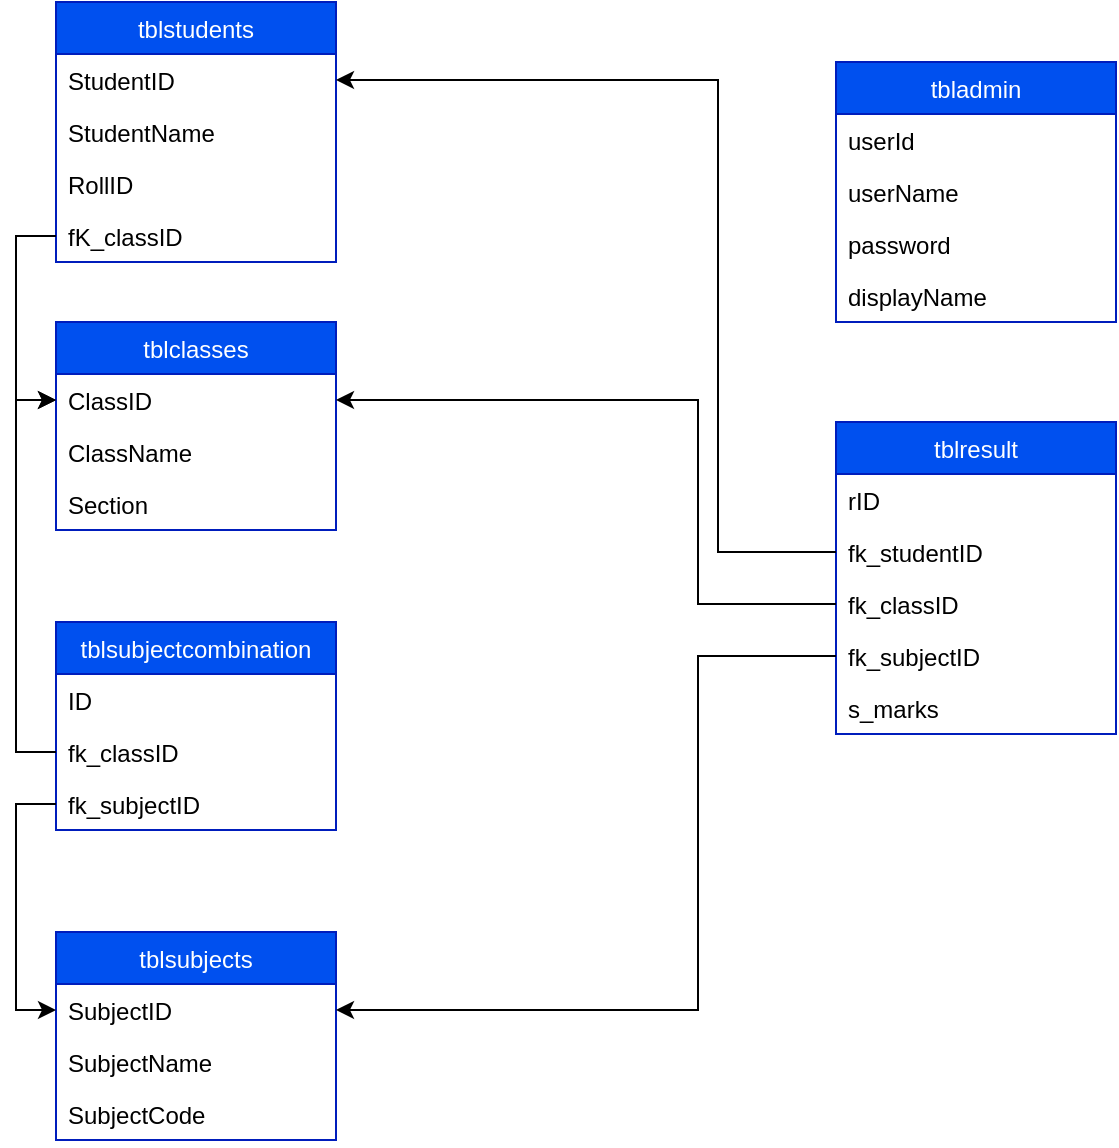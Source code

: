 <mxfile version="20.2.2" type="github"><diagram id="cmGXkni1iuYy2KnNHQrB" name="Page-1"><mxGraphModel dx="1351" dy="889" grid="1" gridSize="10" guides="1" tooltips="1" connect="1" arrows="1" fold="1" page="1" pageScale="1" pageWidth="827" pageHeight="1169" math="0" shadow="0"><root><mxCell id="0"/><mxCell id="1" parent="0"/><mxCell id="N73i_R2ZQ_WmX0FleawG-1" value="tblstudents" style="swimlane;fontStyle=0;childLayout=stackLayout;horizontal=1;startSize=26;fillColor=#0050ef;horizontalStack=0;resizeParent=1;resizeParentMax=0;resizeLast=0;collapsible=1;marginBottom=0;fontColor=#ffffff;strokeColor=#001DBC;" vertex="1" parent="1"><mxGeometry x="149" y="174" width="140" height="130" as="geometry"/></mxCell><mxCell id="N73i_R2ZQ_WmX0FleawG-2" value="StudentID" style="text;align=left;verticalAlign=top;spacingLeft=4;spacingRight=4;overflow=hidden;rotatable=0;points=[[0,0.5],[1,0.5]];portConstraint=eastwest;" vertex="1" parent="N73i_R2ZQ_WmX0FleawG-1"><mxGeometry y="26" width="140" height="26" as="geometry"/></mxCell><mxCell id="N73i_R2ZQ_WmX0FleawG-3" value="StudentName" style="text;align=left;verticalAlign=top;spacingLeft=4;spacingRight=4;overflow=hidden;rotatable=0;points=[[0,0.5],[1,0.5]];portConstraint=eastwest;" vertex="1" parent="N73i_R2ZQ_WmX0FleawG-1"><mxGeometry y="52" width="140" height="26" as="geometry"/></mxCell><mxCell id="N73i_R2ZQ_WmX0FleawG-18" value="RollID " style="text;strokeColor=none;fillColor=none;align=left;verticalAlign=top;spacingLeft=4;spacingRight=4;overflow=hidden;rotatable=0;points=[[0,0.5],[1,0.5]];portConstraint=eastwest;" vertex="1" parent="N73i_R2ZQ_WmX0FleawG-1"><mxGeometry y="78" width="140" height="26" as="geometry"/></mxCell><mxCell id="N73i_R2ZQ_WmX0FleawG-4" value="fK_classID" style="text;strokeColor=none;fillColor=none;align=left;verticalAlign=top;spacingLeft=4;spacingRight=4;overflow=hidden;rotatable=0;points=[[0,0.5],[1,0.5]];portConstraint=eastwest;" vertex="1" parent="N73i_R2ZQ_WmX0FleawG-1"><mxGeometry y="104" width="140" height="26" as="geometry"/></mxCell><mxCell id="N73i_R2ZQ_WmX0FleawG-5" value="tblclasses" style="swimlane;fontStyle=0;childLayout=stackLayout;horizontal=1;startSize=26;fillColor=#0050ef;horizontalStack=0;resizeParent=1;resizeParentMax=0;resizeLast=0;collapsible=1;marginBottom=0;fontColor=#ffffff;strokeColor=#001DBC;" vertex="1" parent="1"><mxGeometry x="149" y="334" width="140" height="104" as="geometry"/></mxCell><mxCell id="N73i_R2ZQ_WmX0FleawG-6" value="ClassID" style="text;strokeColor=none;fillColor=none;align=left;verticalAlign=top;spacingLeft=4;spacingRight=4;overflow=hidden;rotatable=0;points=[[0,0.5],[1,0.5]];portConstraint=eastwest;" vertex="1" parent="N73i_R2ZQ_WmX0FleawG-5"><mxGeometry y="26" width="140" height="26" as="geometry"/></mxCell><mxCell id="N73i_R2ZQ_WmX0FleawG-7" value="ClassName" style="text;strokeColor=none;fillColor=none;align=left;verticalAlign=top;spacingLeft=4;spacingRight=4;overflow=hidden;rotatable=0;points=[[0,0.5],[1,0.5]];portConstraint=eastwest;" vertex="1" parent="N73i_R2ZQ_WmX0FleawG-5"><mxGeometry y="52" width="140" height="26" as="geometry"/></mxCell><mxCell id="N73i_R2ZQ_WmX0FleawG-8" value="Section" style="text;strokeColor=none;fillColor=none;align=left;verticalAlign=top;spacingLeft=4;spacingRight=4;overflow=hidden;rotatable=0;points=[[0,0.5],[1,0.5]];portConstraint=eastwest;" vertex="1" parent="N73i_R2ZQ_WmX0FleawG-5"><mxGeometry y="78" width="140" height="26" as="geometry"/></mxCell><mxCell id="N73i_R2ZQ_WmX0FleawG-9" value="tblsubjectcombination" style="swimlane;fontStyle=0;childLayout=stackLayout;horizontal=1;startSize=26;fillColor=#0050ef;horizontalStack=0;resizeParent=1;resizeParentMax=0;resizeLast=0;collapsible=1;marginBottom=0;fontColor=#ffffff;strokeColor=#001DBC;" vertex="1" parent="1"><mxGeometry x="149" y="484" width="140" height="104" as="geometry"/></mxCell><mxCell id="N73i_R2ZQ_WmX0FleawG-10" value="ID" style="text;strokeColor=none;fillColor=none;align=left;verticalAlign=top;spacingLeft=4;spacingRight=4;overflow=hidden;rotatable=0;points=[[0,0.5],[1,0.5]];portConstraint=eastwest;" vertex="1" parent="N73i_R2ZQ_WmX0FleawG-9"><mxGeometry y="26" width="140" height="26" as="geometry"/></mxCell><mxCell id="N73i_R2ZQ_WmX0FleawG-11" value="fk_classID" style="text;strokeColor=none;fillColor=none;align=left;verticalAlign=top;spacingLeft=4;spacingRight=4;overflow=hidden;rotatable=0;points=[[0,0.5],[1,0.5]];portConstraint=eastwest;" vertex="1" parent="N73i_R2ZQ_WmX0FleawG-9"><mxGeometry y="52" width="140" height="26" as="geometry"/></mxCell><mxCell id="N73i_R2ZQ_WmX0FleawG-12" value="fk_subjectID" style="text;strokeColor=none;fillColor=none;align=left;verticalAlign=top;spacingLeft=4;spacingRight=4;overflow=hidden;rotatable=0;points=[[0,0.5],[1,0.5]];portConstraint=eastwest;" vertex="1" parent="N73i_R2ZQ_WmX0FleawG-9"><mxGeometry y="78" width="140" height="26" as="geometry"/></mxCell><mxCell id="N73i_R2ZQ_WmX0FleawG-13" value="tblsubjects" style="swimlane;fontStyle=0;childLayout=stackLayout;horizontal=1;startSize=26;fillColor=#0050ef;horizontalStack=0;resizeParent=1;resizeParentMax=0;resizeLast=0;collapsible=1;marginBottom=0;fontColor=#ffffff;strokeColor=#001DBC;" vertex="1" parent="1"><mxGeometry x="149" y="639" width="140" height="104" as="geometry"/></mxCell><mxCell id="N73i_R2ZQ_WmX0FleawG-14" value="SubjectID" style="text;strokeColor=none;fillColor=none;align=left;verticalAlign=top;spacingLeft=4;spacingRight=4;overflow=hidden;rotatable=0;points=[[0,0.5],[1,0.5]];portConstraint=eastwest;" vertex="1" parent="N73i_R2ZQ_WmX0FleawG-13"><mxGeometry y="26" width="140" height="26" as="geometry"/></mxCell><mxCell id="N73i_R2ZQ_WmX0FleawG-15" value="SubjectName" style="text;strokeColor=none;fillColor=none;align=left;verticalAlign=top;spacingLeft=4;spacingRight=4;overflow=hidden;rotatable=0;points=[[0,0.5],[1,0.5]];portConstraint=eastwest;" vertex="1" parent="N73i_R2ZQ_WmX0FleawG-13"><mxGeometry y="52" width="140" height="26" as="geometry"/></mxCell><mxCell id="N73i_R2ZQ_WmX0FleawG-16" value="SubjectCode" style="text;strokeColor=none;fillColor=none;align=left;verticalAlign=top;spacingLeft=4;spacingRight=4;overflow=hidden;rotatable=0;points=[[0,0.5],[1,0.5]];portConstraint=eastwest;" vertex="1" parent="N73i_R2ZQ_WmX0FleawG-13"><mxGeometry y="78" width="140" height="26" as="geometry"/></mxCell><mxCell id="N73i_R2ZQ_WmX0FleawG-19" value="tblresult" style="swimlane;fontStyle=0;childLayout=stackLayout;horizontal=1;startSize=26;fillColor=#0050ef;horizontalStack=0;resizeParent=1;resizeParentMax=0;resizeLast=0;collapsible=1;marginBottom=0;fontColor=#ffffff;strokeColor=#001DBC;" vertex="1" parent="1"><mxGeometry x="539" y="384" width="140" height="156" as="geometry"/></mxCell><mxCell id="N73i_R2ZQ_WmX0FleawG-20" value="rID" style="text;strokeColor=none;fillColor=none;align=left;verticalAlign=top;spacingLeft=4;spacingRight=4;overflow=hidden;rotatable=0;points=[[0,0.5],[1,0.5]];portConstraint=eastwest;" vertex="1" parent="N73i_R2ZQ_WmX0FleawG-19"><mxGeometry y="26" width="140" height="26" as="geometry"/></mxCell><mxCell id="N73i_R2ZQ_WmX0FleawG-21" value="fk_studentID" style="text;strokeColor=none;fillColor=none;align=left;verticalAlign=top;spacingLeft=4;spacingRight=4;overflow=hidden;rotatable=0;points=[[0,0.5],[1,0.5]];portConstraint=eastwest;" vertex="1" parent="N73i_R2ZQ_WmX0FleawG-19"><mxGeometry y="52" width="140" height="26" as="geometry"/></mxCell><mxCell id="N73i_R2ZQ_WmX0FleawG-22" value="fk_classID" style="text;strokeColor=none;fillColor=none;align=left;verticalAlign=top;spacingLeft=4;spacingRight=4;overflow=hidden;rotatable=0;points=[[0,0.5],[1,0.5]];portConstraint=eastwest;" vertex="1" parent="N73i_R2ZQ_WmX0FleawG-19"><mxGeometry y="78" width="140" height="26" as="geometry"/></mxCell><mxCell id="N73i_R2ZQ_WmX0FleawG-23" value="fk_subjectID" style="text;strokeColor=none;fillColor=none;align=left;verticalAlign=top;spacingLeft=4;spacingRight=4;overflow=hidden;rotatable=0;points=[[0,0.5],[1,0.5]];portConstraint=eastwest;" vertex="1" parent="N73i_R2ZQ_WmX0FleawG-19"><mxGeometry y="104" width="140" height="26" as="geometry"/></mxCell><mxCell id="N73i_R2ZQ_WmX0FleawG-24" value="s_marks" style="text;strokeColor=none;fillColor=none;align=left;verticalAlign=top;spacingLeft=4;spacingRight=4;overflow=hidden;rotatable=0;points=[[0,0.5],[1,0.5]];portConstraint=eastwest;" vertex="1" parent="N73i_R2ZQ_WmX0FleawG-19"><mxGeometry y="130" width="140" height="26" as="geometry"/></mxCell><mxCell id="N73i_R2ZQ_WmX0FleawG-25" value="tbladmin" style="swimlane;fontStyle=0;childLayout=stackLayout;horizontal=1;startSize=26;fillColor=#0050ef;horizontalStack=0;resizeParent=1;resizeParentMax=0;resizeLast=0;collapsible=1;marginBottom=0;fontColor=#ffffff;strokeColor=#001DBC;" vertex="1" parent="1"><mxGeometry x="539" y="204" width="140" height="130" as="geometry"/></mxCell><mxCell id="N73i_R2ZQ_WmX0FleawG-26" value="userId" style="text;strokeColor=none;fillColor=none;align=left;verticalAlign=top;spacingLeft=4;spacingRight=4;overflow=hidden;rotatable=0;points=[[0,0.5],[1,0.5]];portConstraint=eastwest;" vertex="1" parent="N73i_R2ZQ_WmX0FleawG-25"><mxGeometry y="26" width="140" height="26" as="geometry"/></mxCell><mxCell id="N73i_R2ZQ_WmX0FleawG-27" value="userName" style="text;strokeColor=none;fillColor=none;align=left;verticalAlign=top;spacingLeft=4;spacingRight=4;overflow=hidden;rotatable=0;points=[[0,0.5],[1,0.5]];portConstraint=eastwest;" vertex="1" parent="N73i_R2ZQ_WmX0FleawG-25"><mxGeometry y="52" width="140" height="26" as="geometry"/></mxCell><mxCell id="N73i_R2ZQ_WmX0FleawG-28" value="password" style="text;strokeColor=none;fillColor=none;align=left;verticalAlign=top;spacingLeft=4;spacingRight=4;overflow=hidden;rotatable=0;points=[[0,0.5],[1,0.5]];portConstraint=eastwest;" vertex="1" parent="N73i_R2ZQ_WmX0FleawG-25"><mxGeometry y="78" width="140" height="26" as="geometry"/></mxCell><mxCell id="N73i_R2ZQ_WmX0FleawG-29" value="displayName" style="text;strokeColor=none;fillColor=none;align=left;verticalAlign=top;spacingLeft=4;spacingRight=4;overflow=hidden;rotatable=0;points=[[0,0.5],[1,0.5]];portConstraint=eastwest;" vertex="1" parent="N73i_R2ZQ_WmX0FleawG-25"><mxGeometry y="104" width="140" height="26" as="geometry"/></mxCell><mxCell id="N73i_R2ZQ_WmX0FleawG-30" style="edgeStyle=orthogonalEdgeStyle;rounded=0;orthogonalLoop=1;jettySize=auto;html=1;entryX=0;entryY=0.5;entryDx=0;entryDy=0;" edge="1" parent="1" source="N73i_R2ZQ_WmX0FleawG-11" target="N73i_R2ZQ_WmX0FleawG-6"><mxGeometry relative="1" as="geometry"/></mxCell><mxCell id="N73i_R2ZQ_WmX0FleawG-31" style="edgeStyle=orthogonalEdgeStyle;rounded=0;orthogonalLoop=1;jettySize=auto;html=1;entryX=0;entryY=0.5;entryDx=0;entryDy=0;" edge="1" parent="1" source="N73i_R2ZQ_WmX0FleawG-12" target="N73i_R2ZQ_WmX0FleawG-14"><mxGeometry relative="1" as="geometry"/></mxCell><mxCell id="N73i_R2ZQ_WmX0FleawG-32" style="rounded=0;orthogonalLoop=1;jettySize=auto;html=1;entryX=1;entryY=0.5;entryDx=0;entryDy=0;edgeStyle=orthogonalEdgeStyle;" edge="1" parent="1" source="N73i_R2ZQ_WmX0FleawG-23" target="N73i_R2ZQ_WmX0FleawG-14"><mxGeometry relative="1" as="geometry"><Array as="points"><mxPoint x="470" y="501"/><mxPoint x="470" y="678"/></Array></mxGeometry></mxCell><mxCell id="N73i_R2ZQ_WmX0FleawG-33" style="edgeStyle=orthogonalEdgeStyle;rounded=0;orthogonalLoop=1;jettySize=auto;html=1;entryX=1;entryY=0.5;entryDx=0;entryDy=0;" edge="1" parent="1" source="N73i_R2ZQ_WmX0FleawG-22" target="N73i_R2ZQ_WmX0FleawG-6"><mxGeometry relative="1" as="geometry"><Array as="points"><mxPoint x="470" y="475"/><mxPoint x="470" y="373"/></Array></mxGeometry></mxCell><mxCell id="N73i_R2ZQ_WmX0FleawG-34" style="edgeStyle=orthogonalEdgeStyle;rounded=0;orthogonalLoop=1;jettySize=auto;html=1;entryX=1;entryY=0.5;entryDx=0;entryDy=0;" edge="1" parent="1" source="N73i_R2ZQ_WmX0FleawG-21" target="N73i_R2ZQ_WmX0FleawG-2"><mxGeometry relative="1" as="geometry"><Array as="points"><mxPoint x="480" y="449"/><mxPoint x="480" y="213"/></Array></mxGeometry></mxCell><mxCell id="N73i_R2ZQ_WmX0FleawG-35" style="edgeStyle=orthogonalEdgeStyle;rounded=0;orthogonalLoop=1;jettySize=auto;html=1;entryX=0;entryY=0.5;entryDx=0;entryDy=0;" edge="1" parent="1" source="N73i_R2ZQ_WmX0FleawG-4" target="N73i_R2ZQ_WmX0FleawG-6"><mxGeometry relative="1" as="geometry"/></mxCell></root></mxGraphModel></diagram></mxfile>